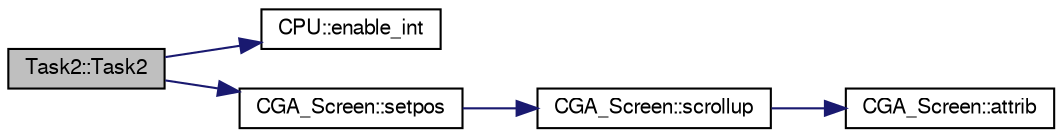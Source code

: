 digraph G
{
  bgcolor="transparent";
  edge [fontname="FreeSans",fontsize="10",labelfontname="FreeSans",labelfontsize="10"];
  node [fontname="FreeSans",fontsize="10",shape=record];
  rankdir=LR;
  Node1 [label="Task2::Task2",height=0.2,width=0.4,color="black", fillcolor="grey75", style="filled" fontcolor="black"];
  Node1 -> Node2 [color="midnightblue",fontsize="10",style="solid",fontname="FreeSans"];
  Node2 [label="CPU::enable_int",height=0.2,width=0.4,color="black",URL="$classCPU.html#ab5e5a2260ef84a433c181786f11c4609",tooltip="globally enable interrupts"];
  Node1 -> Node3 [color="midnightblue",fontsize="10",style="solid",fontname="FreeSans"];
  Node3 [label="CGA_Screen::setpos",height=0.2,width=0.4,color="black",URL="$classCGA__Screen.html#ac9b905c0488f0cd04ab189d766351ed0"];
  Node3 -> Node4 [color="midnightblue",fontsize="10",style="solid",fontname="FreeSans"];
  Node4 [label="CGA_Screen::scrollup",height=0.2,width=0.4,color="black",URL="$classCGA__Screen.html#a3808a301813e3e1b6368ab75a94ea652"];
  Node4 -> Node5 [color="midnightblue",fontsize="10",style="solid",fontname="FreeSans"];
  Node5 [label="CGA_Screen::attrib",height=0.2,width=0.4,color="black",URL="$classCGA__Screen.html#aeb2ed01a8ec0eb4a0d245c6759184089"];
}
